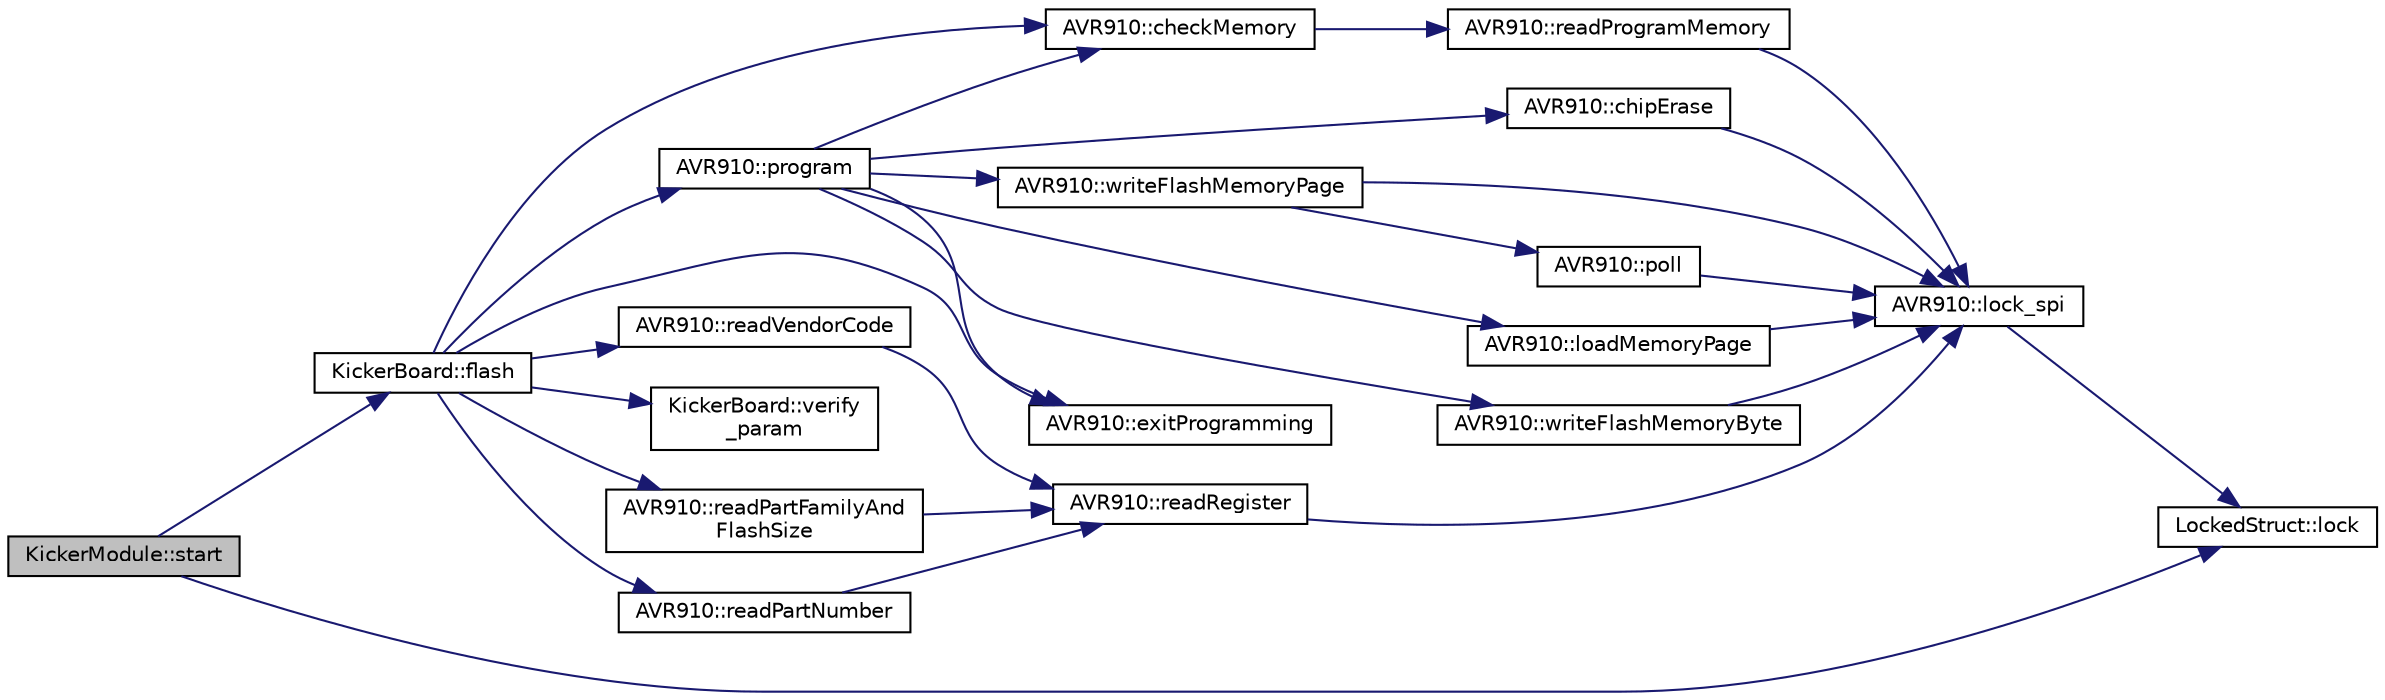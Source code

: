 digraph "KickerModule::start"
{
  edge [fontname="Helvetica",fontsize="10",labelfontname="Helvetica",labelfontsize="10"];
  node [fontname="Helvetica",fontsize="10",shape=record];
  rankdir="LR";
  Node16 [label="KickerModule::start",height=0.2,width=0.4,color="black", fillcolor="grey75", style="filled", fontcolor="black"];
  Node16 -> Node17 [color="midnightblue",fontsize="10",style="solid",fontname="Helvetica"];
  Node17 [label="KickerBoard::flash",height=0.2,width=0.4,color="black", fillcolor="white", style="filled",URL="$class_kicker_board.html#a28cc7187d0a26480ecab58f733913adb",tooltip="Reflashes the program on the kicker board MCU with the file specified. "];
  Node17 -> Node18 [color="midnightblue",fontsize="10",style="solid",fontname="Helvetica"];
  Node18 [label="AVR910::readVendorCode",height=0.2,width=0.4,color="black", fillcolor="white", style="filled",URL="$class_a_v_r910.html#a24a91ddb881d8e0d27c1cb203d0f7349",tooltip="Read the vendor code of the device. "];
  Node18 -> Node19 [color="midnightblue",fontsize="10",style="solid",fontname="Helvetica"];
  Node19 [label="AVR910::readRegister",height=0.2,width=0.4,color="black", fillcolor="white", style="filled",URL="$class_a_v_r910.html#a4e99d5a29dc0e48069cebd1f26c83800"];
  Node19 -> Node20 [color="midnightblue",fontsize="10",style="solid",fontname="Helvetica"];
  Node20 [label="AVR910::lock_spi",height=0.2,width=0.4,color="black", fillcolor="white", style="filled",URL="$class_a_v_r910.html#a4b33111389ef72e6e05e2951505e1821"];
  Node20 -> Node21 [color="midnightblue",fontsize="10",style="solid",fontname="Helvetica"];
  Node21 [label="LockedStruct::lock",height=0.2,width=0.4,color="black", fillcolor="white", style="filled",URL="$struct_locked_struct.html#aa207b98a1cd6c569a96e7d1d5565478f",tooltip="Lock this struct. "];
  Node17 -> Node22 [color="midnightblue",fontsize="10",style="solid",fontname="Helvetica"];
  Node22 [label="AVR910::readPartFamilyAnd\lFlashSize",height=0.2,width=0.4,color="black", fillcolor="white", style="filled",URL="$class_a_v_r910.html#a07c549c137848a2ecf78e1dcb241816e",tooltip="Read the part family and flash size of the device. "];
  Node22 -> Node19 [color="midnightblue",fontsize="10",style="solid",fontname="Helvetica"];
  Node17 -> Node23 [color="midnightblue",fontsize="10",style="solid",fontname="Helvetica"];
  Node23 [label="AVR910::readPartNumber",height=0.2,width=0.4,color="black", fillcolor="white", style="filled",URL="$class_a_v_r910.html#ad1717b6ab05e7c0aba237a7c147354ae",tooltip="Read the part number. "];
  Node23 -> Node19 [color="midnightblue",fontsize="10",style="solid",fontname="Helvetica"];
  Node17 -> Node24 [color="midnightblue",fontsize="10",style="solid",fontname="Helvetica"];
  Node24 [label="KickerBoard::verify\l_param",height=0.2,width=0.4,color="black", fillcolor="white", style="filled",URL="$class_kicker_board.html#a34de349bcf21d784909184b41e0d944f",tooltip="Uses the given function to check if it&#39;s return value equals the expected value. "];
  Node17 -> Node25 [color="midnightblue",fontsize="10",style="solid",fontname="Helvetica"];
  Node25 [label="AVR910::exitProgramming",height=0.2,width=0.4,color="black", fillcolor="white", style="filled",URL="$class_a_v_r910.html#a6390cd4b442aa6267d934357ebdb42b9",tooltip="Brings the reset line high to exit programming mode. "];
  Node17 -> Node26 [color="midnightblue",fontsize="10",style="solid",fontname="Helvetica"];
  Node26 [label="AVR910::checkMemory",height=0.2,width=0.4,color="black", fillcolor="white", style="filled",URL="$class_a_v_r910.html#a3d5e6c907a6c31e47e05557fc713f0f0",tooltip="Check the binary has been written correctly. "];
  Node26 -> Node27 [color="midnightblue",fontsize="10",style="solid",fontname="Helvetica"];
  Node27 [label="AVR910::readProgramMemory",height=0.2,width=0.4,color="black", fillcolor="white", style="filled",URL="$class_a_v_r910.html#a3ba4ac1ede5e82813de6dbf3d1691b6f",tooltip="Read a byte from program memory. "];
  Node27 -> Node20 [color="midnightblue",fontsize="10",style="solid",fontname="Helvetica"];
  Node17 -> Node28 [color="midnightblue",fontsize="10",style="solid",fontname="Helvetica"];
  Node28 [label="AVR910::program",height=0.2,width=0.4,color="black", fillcolor="white", style="filled",URL="$class_a_v_r910.html#a355ef9fb0c84d822fb50bff21ff1a7b8",tooltip="Program the AVR microcontroller connected to the mbed. "];
  Node28 -> Node29 [color="midnightblue",fontsize="10",style="solid",fontname="Helvetica"];
  Node29 [label="AVR910::chipErase",height=0.2,width=0.4,color="black", fillcolor="white", style="filled",URL="$class_a_v_r910.html#a97502aa5764608dcd9c9b3f22629026c",tooltip="Issue a chip erase command to the AVR microcontroller. "];
  Node29 -> Node20 [color="midnightblue",fontsize="10",style="solid",fontname="Helvetica"];
  Node28 -> Node30 [color="midnightblue",fontsize="10",style="solid",fontname="Helvetica"];
  Node30 [label="AVR910::writeFlashMemoryPage",height=0.2,width=0.4,color="black", fillcolor="white", style="filled",URL="$class_a_v_r910.html#adf1394523f7ceb15279bcec480d79e04",tooltip="Write the memory page buffer to flash memory. "];
  Node30 -> Node20 [color="midnightblue",fontsize="10",style="solid",fontname="Helvetica"];
  Node30 -> Node31 [color="midnightblue",fontsize="10",style="solid",fontname="Helvetica"];
  Node31 [label="AVR910::poll",height=0.2,width=0.4,color="black", fillcolor="white", style="filled",URL="$class_a_v_r910.html#ac0fb0a591e044d917d00d3f1e6635072",tooltip="Poll the device until it has finished its current operation. "];
  Node31 -> Node20 [color="midnightblue",fontsize="10",style="solid",fontname="Helvetica"];
  Node28 -> Node32 [color="midnightblue",fontsize="10",style="solid",fontname="Helvetica"];
  Node32 [label="AVR910::loadMemoryPage",height=0.2,width=0.4,color="black", fillcolor="white", style="filled",URL="$class_a_v_r910.html#a1e5ff38fc05efa757b90a9d1e3a8e53d",tooltip="Load a byte into the memory page buffer. "];
  Node32 -> Node20 [color="midnightblue",fontsize="10",style="solid",fontname="Helvetica"];
  Node28 -> Node33 [color="midnightblue",fontsize="10",style="solid",fontname="Helvetica"];
  Node33 [label="AVR910::writeFlashMemoryByte",height=0.2,width=0.4,color="black", fillcolor="white", style="filled",URL="$class_a_v_r910.html#a4d3b3f3268bcd7af9dcac28d65aa4f07",tooltip="Write a byte into the flash memory. "];
  Node33 -> Node20 [color="midnightblue",fontsize="10",style="solid",fontname="Helvetica"];
  Node28 -> Node26 [color="midnightblue",fontsize="10",style="solid",fontname="Helvetica"];
  Node28 -> Node25 [color="midnightblue",fontsize="10",style="solid",fontname="Helvetica"];
  Node16 -> Node21 [color="midnightblue",fontsize="10",style="solid",fontname="Helvetica"];
}
